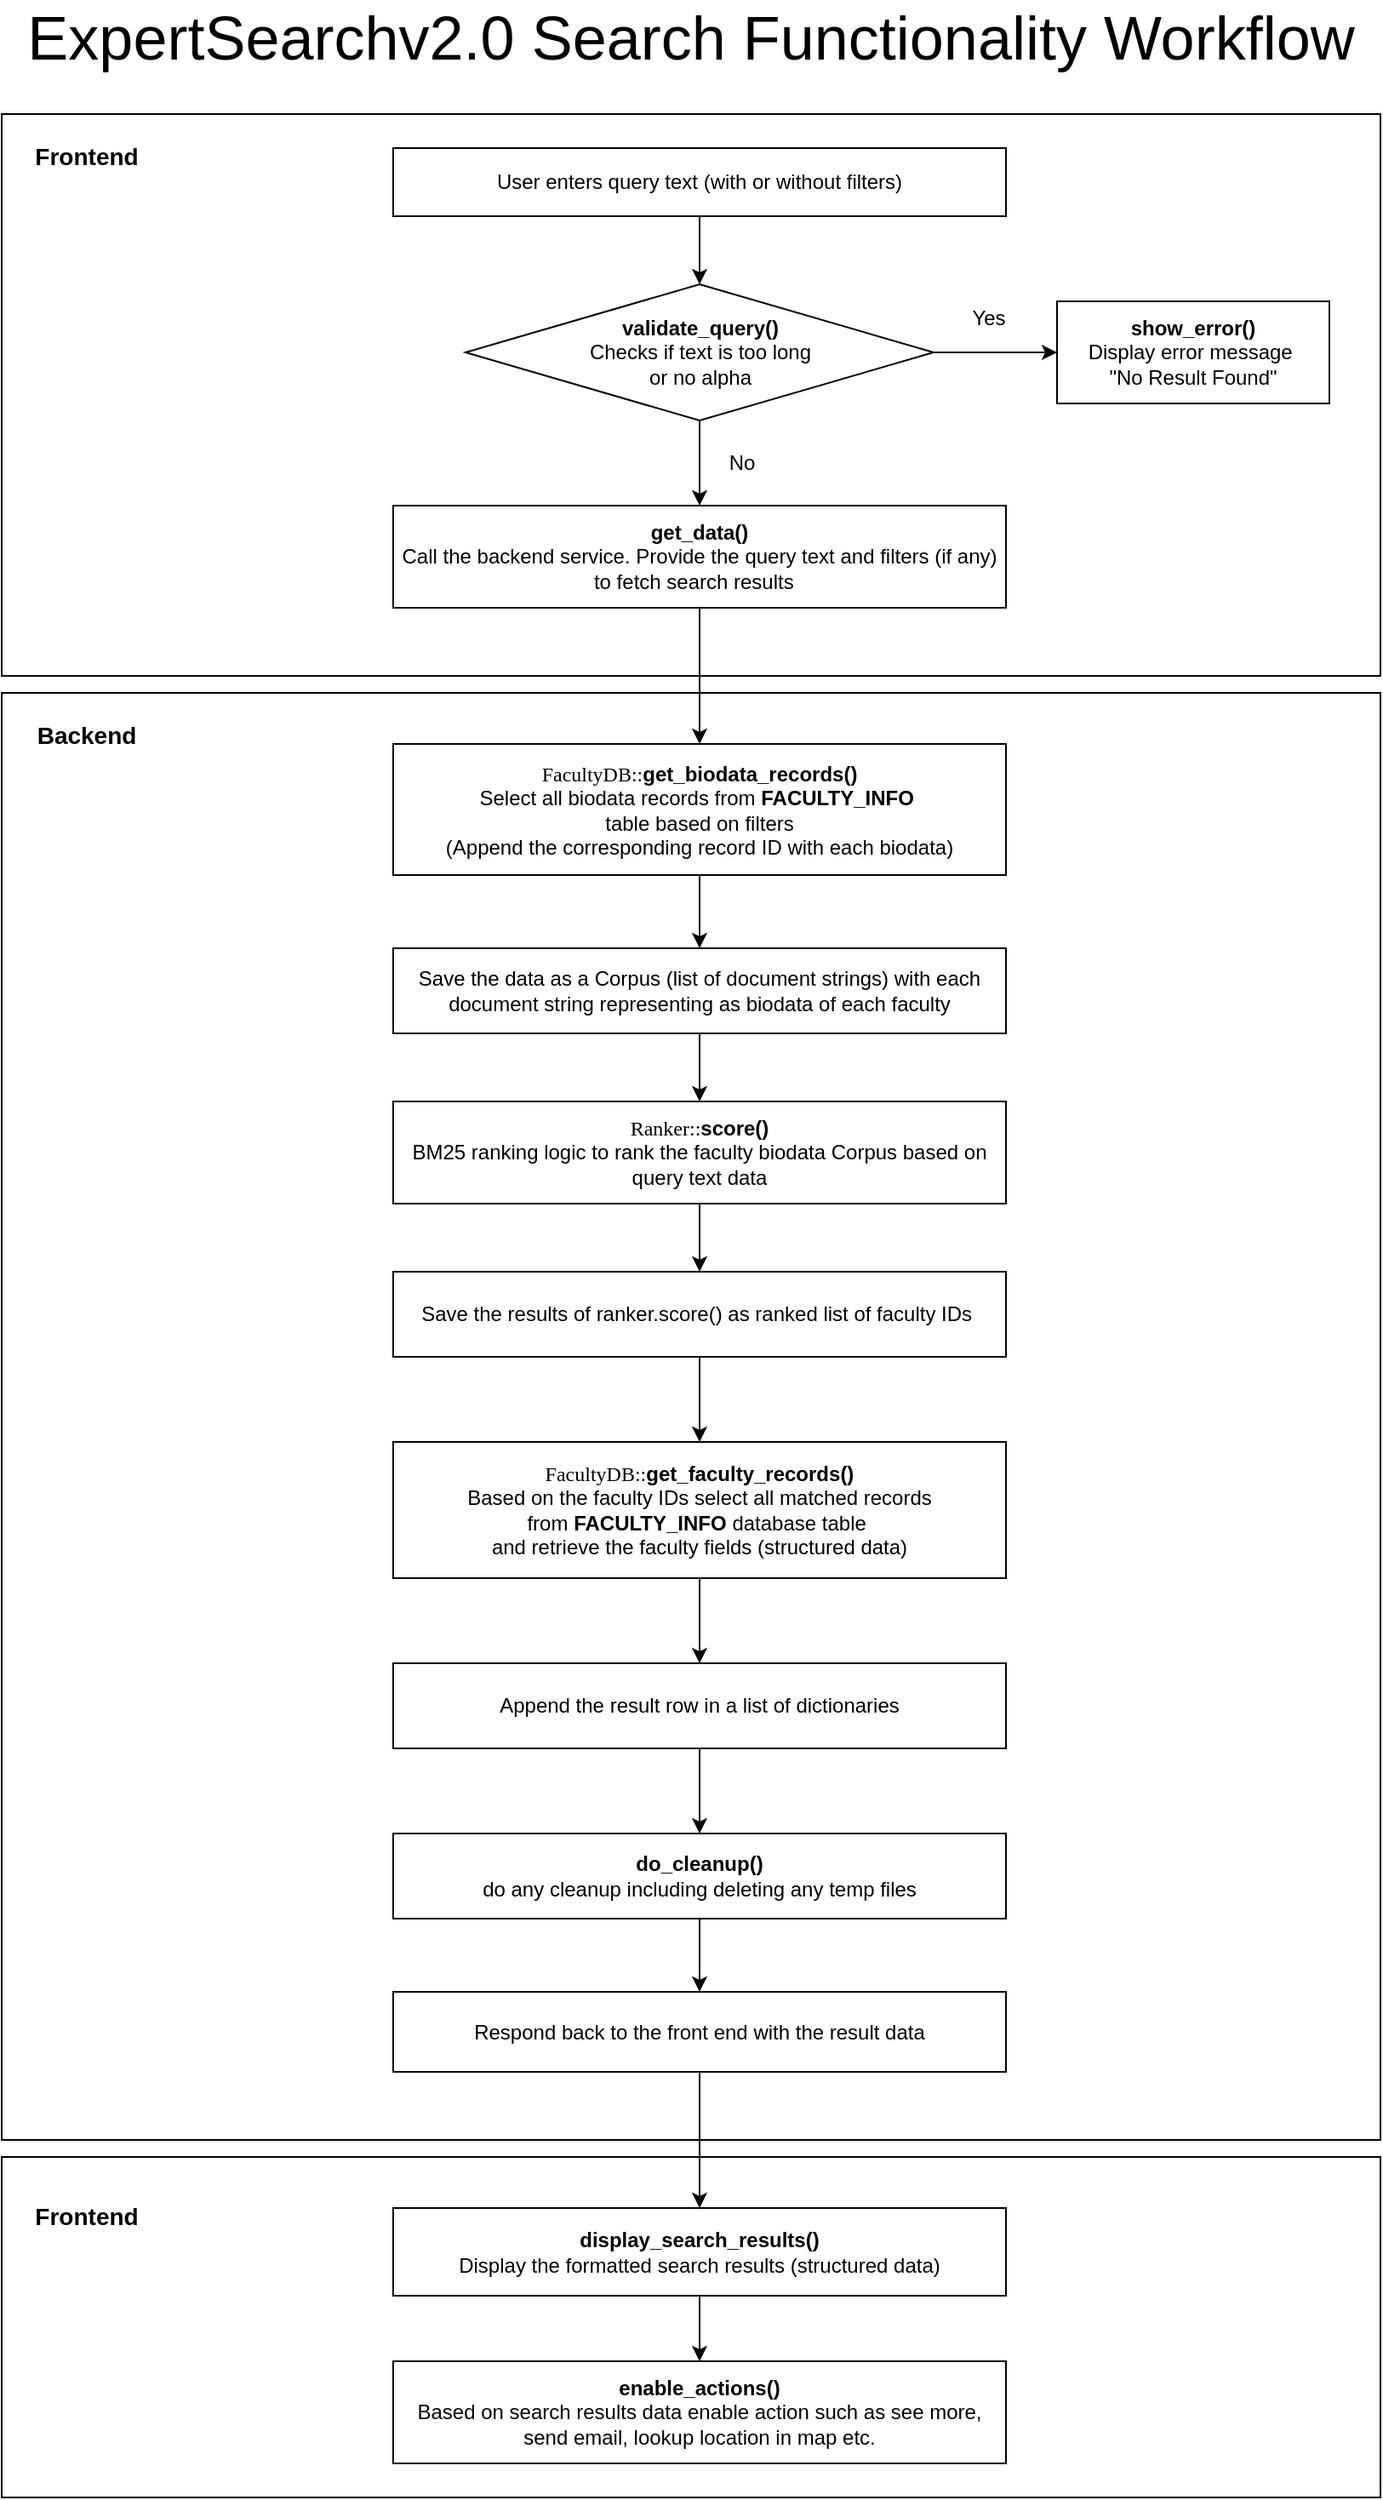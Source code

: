 <mxfile version="15.9.1" type="device"><diagram id="dUBs_UTZ3-glxY3RX4h6" name="Page-1"><mxGraphModel dx="1438" dy="1724" grid="1" gridSize="10" guides="1" tooltips="1" connect="1" arrows="1" fold="1" page="1" pageScale="1" pageWidth="850" pageHeight="1100" math="0" shadow="0"><root><mxCell id="0"/><mxCell id="1" parent="0"/><mxCell id="SsIx_NEz5PAhyEYl7dvH-10" value="" style="rounded=0;whiteSpace=wrap;html=1;fontSize=14;" parent="1" vertex="1"><mxGeometry x="110" y="410" width="810" height="850" as="geometry"/></mxCell><mxCell id="yF0PUkYtuCK3TvloFY9E-6" value="" style="rounded=0;whiteSpace=wrap;html=1;fontSize=14;" parent="1" vertex="1"><mxGeometry x="110" y="1270" width="810" height="200" as="geometry"/></mxCell><mxCell id="UDE30eZPnsQFLOr3LsP8-7" value="" style="rounded=0;whiteSpace=wrap;html=1;fontSize=14;" parent="1" vertex="1"><mxGeometry x="110" y="70" width="810" height="330" as="geometry"/></mxCell><mxCell id="UuPm2zwgWU1U_0ycSbbI-6" value="" style="edgeStyle=orthogonalEdgeStyle;rounded=0;orthogonalLoop=1;jettySize=auto;html=1;" parent="1" source="UuPm2zwgWU1U_0ycSbbI-1" target="UuPm2zwgWU1U_0ycSbbI-4" edge="1"><mxGeometry relative="1" as="geometry"/></mxCell><mxCell id="UuPm2zwgWU1U_0ycSbbI-1" value="User enters query text (with or without filters)" style="rounded=0;whiteSpace=wrap;html=1;" parent="1" vertex="1"><mxGeometry x="340" y="90" width="360" height="40" as="geometry"/></mxCell><mxCell id="SsIx_NEz5PAhyEYl7dvH-9" style="edgeStyle=orthogonalEdgeStyle;rounded=0;orthogonalLoop=1;jettySize=auto;html=1;entryX=0.5;entryY=0;entryDx=0;entryDy=0;" parent="1" source="UuPm2zwgWU1U_0ycSbbI-2" target="SsIx_NEz5PAhyEYl7dvH-6" edge="1"><mxGeometry relative="1" as="geometry"/></mxCell><mxCell id="UuPm2zwgWU1U_0ycSbbI-2" value="&lt;span style=&quot;background-color: rgb(255 , 255 , 255) ; font-family: &amp;#34;menlo&amp;#34;&quot;&gt;&lt;font style=&quot;font-size: 12px&quot;&gt;FacultyDB::&lt;/font&gt;&lt;/span&gt;&lt;b&gt;get_biodata_records()&lt;/b&gt;&lt;br&gt;Select all biodata records from&amp;nbsp;&lt;b style=&quot;text-align: left&quot;&gt;FACULTY_INFO&lt;/b&gt;&amp;nbsp;&lt;br&gt;table based on filters&lt;br&gt;(Append the corresponding record ID with each biodata)" style="rounded=0;whiteSpace=wrap;html=1;" parent="1" vertex="1"><mxGeometry x="340" y="440" width="360" height="77" as="geometry"/></mxCell><mxCell id="UuPm2zwgWU1U_0ycSbbI-7" value="" style="edgeStyle=orthogonalEdgeStyle;rounded=0;orthogonalLoop=1;jettySize=auto;html=1;entryX=0.5;entryY=0;entryDx=0;entryDy=0;" parent="1" source="UuPm2zwgWU1U_0ycSbbI-4" target="UDE30eZPnsQFLOr3LsP8-1" edge="1"><mxGeometry relative="1" as="geometry"/></mxCell><mxCell id="UuPm2zwgWU1U_0ycSbbI-10" style="edgeStyle=orthogonalEdgeStyle;rounded=0;orthogonalLoop=1;jettySize=auto;html=1;entryX=0;entryY=0.5;entryDx=0;entryDy=0;" parent="1" source="UuPm2zwgWU1U_0ycSbbI-4" target="UuPm2zwgWU1U_0ycSbbI-9" edge="1"><mxGeometry relative="1" as="geometry"><mxPoint x="700" y="230" as="targetPoint"/></mxGeometry></mxCell><mxCell id="UuPm2zwgWU1U_0ycSbbI-4" value="&lt;b&gt;&lt;span&gt;validate_query()&lt;/span&gt;&lt;br&gt;&lt;/b&gt;&lt;span&gt;Checks if text is too long &lt;br&gt;or no alpha&lt;/span&gt;" style="rhombus;whiteSpace=wrap;html=1;" parent="1" vertex="1"><mxGeometry x="382.5" y="170" width="275" height="80" as="geometry"/></mxCell><mxCell id="UuPm2zwgWU1U_0ycSbbI-8" value="No" style="text;html=1;strokeColor=none;fillColor=none;align=center;verticalAlign=middle;whiteSpace=wrap;rounded=0;" parent="1" vertex="1"><mxGeometry x="520" y="260" width="50" height="30" as="geometry"/></mxCell><mxCell id="UuPm2zwgWU1U_0ycSbbI-9" value="&lt;b&gt;show_error()&lt;br&gt;&lt;/b&gt;Display error message&amp;nbsp; &lt;br&gt;&quot;No Result Found&quot;" style="rounded=0;whiteSpace=wrap;html=1;" parent="1" vertex="1"><mxGeometry x="730" y="180" width="160" height="60" as="geometry"/></mxCell><mxCell id="UuPm2zwgWU1U_0ycSbbI-11" value="Yes" style="text;html=1;strokeColor=none;fillColor=none;align=center;verticalAlign=middle;whiteSpace=wrap;rounded=0;" parent="1" vertex="1"><mxGeometry x="670" y="180" width="40" height="20" as="geometry"/></mxCell><mxCell id="UuPm2zwgWU1U_0ycSbbI-45" style="edgeStyle=orthogonalEdgeStyle;rounded=0;orthogonalLoop=1;jettySize=auto;html=1;entryX=0.5;entryY=0;entryDx=0;entryDy=0;" parent="1" source="UuPm2zwgWU1U_0ycSbbI-12" target="UuPm2zwgWU1U_0ycSbbI-14" edge="1"><mxGeometry relative="1" as="geometry"/></mxCell><mxCell id="UuPm2zwgWU1U_0ycSbbI-12" value="&lt;span style=&quot;background-color: rgb(255 , 255 , 255) ; font-family: &amp;#34;menlo&amp;#34;&quot;&gt;Ranker::&lt;/span&gt;&lt;b&gt;score()&lt;/b&gt;&lt;br&gt;BM25 ranking logic to rank the faculty biodata Corpus based on query text data" style="rounded=0;whiteSpace=wrap;html=1;" parent="1" vertex="1"><mxGeometry x="340" y="650" width="360" height="60" as="geometry"/></mxCell><mxCell id="yF0PUkYtuCK3TvloFY9E-1" style="edgeStyle=orthogonalEdgeStyle;rounded=0;orthogonalLoop=1;jettySize=auto;html=1;entryX=0.5;entryY=0;entryDx=0;entryDy=0;" parent="1" source="UuPm2zwgWU1U_0ycSbbI-14" target="UuPm2zwgWU1U_0ycSbbI-33" edge="1"><mxGeometry relative="1" as="geometry"/></mxCell><mxCell id="UuPm2zwgWU1U_0ycSbbI-14" value="Save the results of ranker.score() as ranked list of faculty IDs&amp;nbsp;" style="rounded=0;whiteSpace=wrap;html=1;" parent="1" vertex="1"><mxGeometry x="340" y="750" width="360" height="50" as="geometry"/></mxCell><mxCell id="UuPm2zwgWU1U_0ycSbbI-43" value="" style="edgeStyle=orthogonalEdgeStyle;rounded=0;orthogonalLoop=1;jettySize=auto;html=1;" parent="1" source="UuPm2zwgWU1U_0ycSbbI-33" target="UuPm2zwgWU1U_0ycSbbI-42" edge="1"><mxGeometry relative="1" as="geometry"/></mxCell><mxCell id="yF0PUkYtuCK3TvloFY9E-3" value="" style="edgeStyle=orthogonalEdgeStyle;rounded=0;orthogonalLoop=1;jettySize=auto;html=1;" parent="1" source="UuPm2zwgWU1U_0ycSbbI-33" target="yF0PUkYtuCK3TvloFY9E-2" edge="1"><mxGeometry relative="1" as="geometry"/></mxCell><mxCell id="UuPm2zwgWU1U_0ycSbbI-33" value="&lt;span style=&quot;background-color: rgb(255 , 255 , 255) ; font-family: &amp;#34;menlo&amp;#34;&quot;&gt;FacultyDB::&lt;/span&gt;&lt;b&gt;get_faculty_records()&lt;/b&gt;&lt;br&gt;Based on the faculty IDs select all matched records from&amp;nbsp;&lt;b style=&quot;text-align: left&quot;&gt;FACULTY_INFO &lt;/b&gt;&lt;span style=&quot;text-align: left&quot;&gt;database table&amp;nbsp;&lt;/span&gt;&lt;br&gt;and retrieve the faculty&amp;nbsp;fields (structured data)" style="rounded=0;whiteSpace=wrap;html=1;" parent="1" vertex="1"><mxGeometry x="340" y="850" width="360" height="80" as="geometry"/></mxCell><mxCell id="yF0PUkYtuCK3TvloFY9E-5" value="" style="edgeStyle=orthogonalEdgeStyle;rounded=0;orthogonalLoop=1;jettySize=auto;html=1;" parent="1" source="UuPm2zwgWU1U_0ycSbbI-42" target="yF0PUkYtuCK3TvloFY9E-4" edge="1"><mxGeometry relative="1" as="geometry"/></mxCell><mxCell id="UuPm2zwgWU1U_0ycSbbI-42" value="&lt;b&gt;do_cleanup()&lt;br&gt;&lt;/b&gt;do any cleanup including deleting any temp files" style="whiteSpace=wrap;html=1;rounded=0;" parent="1" vertex="1"><mxGeometry x="340" y="1080" width="360" height="50" as="geometry"/></mxCell><mxCell id="UDE30eZPnsQFLOr3LsP8-2" style="edgeStyle=orthogonalEdgeStyle;rounded=0;orthogonalLoop=1;jettySize=auto;html=1;entryX=0.5;entryY=0;entryDx=0;entryDy=0;" parent="1" source="UDE30eZPnsQFLOr3LsP8-1" target="UuPm2zwgWU1U_0ycSbbI-2" edge="1"><mxGeometry relative="1" as="geometry"/></mxCell><mxCell id="UDE30eZPnsQFLOr3LsP8-1" value="&lt;b&gt;get_data()&lt;br&gt;&lt;/b&gt;Call the backend service.&amp;nbsp;Provide the query text and filters (if any) to fetch search results&amp;nbsp;&amp;nbsp;" style="rounded=0;whiteSpace=wrap;html=1;" parent="1" vertex="1"><mxGeometry x="340" y="300" width="360" height="60" as="geometry"/></mxCell><mxCell id="UDE30eZPnsQFLOr3LsP8-5" value="&lt;b&gt;&lt;font style=&quot;font-size: 14px&quot;&gt;Backend&lt;/font&gt;&lt;/b&gt;" style="text;html=1;strokeColor=none;fillColor=none;align=center;verticalAlign=middle;whiteSpace=wrap;rounded=0;" parent="1" vertex="1"><mxGeometry x="130" y="420" width="60" height="30" as="geometry"/></mxCell><mxCell id="UDE30eZPnsQFLOr3LsP8-8" value="&lt;b&gt;&lt;font style=&quot;font-size: 14px&quot;&gt;Frontend&lt;/font&gt;&lt;/b&gt;" style="text;html=1;strokeColor=none;fillColor=none;align=center;verticalAlign=middle;whiteSpace=wrap;rounded=0;" parent="1" vertex="1"><mxGeometry x="130" y="80" width="60" height="30" as="geometry"/></mxCell><mxCell id="yF0PUkYtuCK3TvloFY9E-2" value="Append the result row in a list of dictionaries" style="whiteSpace=wrap;html=1;rounded=0;" parent="1" vertex="1"><mxGeometry x="340" y="980" width="360" height="50" as="geometry"/></mxCell><mxCell id="yF0PUkYtuCK3TvloFY9E-9" value="" style="edgeStyle=orthogonalEdgeStyle;rounded=0;orthogonalLoop=1;jettySize=auto;html=1;" parent="1" source="yF0PUkYtuCK3TvloFY9E-4" target="yF0PUkYtuCK3TvloFY9E-8" edge="1"><mxGeometry relative="1" as="geometry"/></mxCell><mxCell id="yF0PUkYtuCK3TvloFY9E-4" value="&lt;span&gt;Respond back to the front end with the result data&lt;/span&gt;" style="whiteSpace=wrap;html=1;rounded=0;" parent="1" vertex="1"><mxGeometry x="340" y="1173" width="360" height="47" as="geometry"/></mxCell><mxCell id="yF0PUkYtuCK3TvloFY9E-7" value="&lt;b&gt;&lt;font style=&quot;font-size: 14px&quot;&gt;Frontend&lt;/font&gt;&lt;/b&gt;" style="text;html=1;strokeColor=none;fillColor=none;align=center;verticalAlign=middle;whiteSpace=wrap;rounded=0;" parent="1" vertex="1"><mxGeometry x="130" y="1290" width="60" height="30" as="geometry"/></mxCell><mxCell id="yF0PUkYtuCK3TvloFY9E-11" style="edgeStyle=orthogonalEdgeStyle;rounded=0;orthogonalLoop=1;jettySize=auto;html=1;entryX=0.5;entryY=0;entryDx=0;entryDy=0;" parent="1" source="yF0PUkYtuCK3TvloFY9E-8" target="yF0PUkYtuCK3TvloFY9E-10" edge="1"><mxGeometry relative="1" as="geometry"/></mxCell><mxCell id="yF0PUkYtuCK3TvloFY9E-8" value="&lt;b&gt;display_search_results()&lt;br&gt;&lt;/b&gt;Display the formatted search results (structured data)" style="whiteSpace=wrap;html=1;rounded=0;" parent="1" vertex="1"><mxGeometry x="340" y="1300" width="360" height="51.5" as="geometry"/></mxCell><mxCell id="yF0PUkYtuCK3TvloFY9E-10" value="&lt;b&gt;enable_actions()&lt;br&gt;&lt;/b&gt;Based on search results data enable action such as see more, send email, lookup location in map etc." style="whiteSpace=wrap;html=1;rounded=0;" parent="1" vertex="1"><mxGeometry x="340" y="1390" width="360" height="60" as="geometry"/></mxCell><mxCell id="SsIx_NEz5PAhyEYl7dvH-7" style="edgeStyle=orthogonalEdgeStyle;rounded=0;orthogonalLoop=1;jettySize=auto;html=1;entryX=0.5;entryY=0;entryDx=0;entryDy=0;" parent="1" source="SsIx_NEz5PAhyEYl7dvH-6" target="UuPm2zwgWU1U_0ycSbbI-12" edge="1"><mxGeometry relative="1" as="geometry"/></mxCell><mxCell id="SsIx_NEz5PAhyEYl7dvH-6" value="Save the data as a Corpus (list of document strings) with each document string representing as biodata of each faculty" style="whiteSpace=wrap;html=1;rounded=0;" parent="1" vertex="1"><mxGeometry x="340" y="560" width="360" height="50" as="geometry"/></mxCell><mxCell id="dCOKeNTOKLiRTZpvKs_2-1" value="&lt;font style=&quot;font-size: 36px&quot;&gt;ExpertSearchv2.0 Search Functionality Workflow&lt;/font&gt;" style="text;html=1;strokeColor=none;fillColor=none;align=center;verticalAlign=middle;whiteSpace=wrap;rounded=0;" vertex="1" parent="1"><mxGeometry x="120" y="10" width="790" height="30" as="geometry"/></mxCell></root></mxGraphModel></diagram></mxfile>